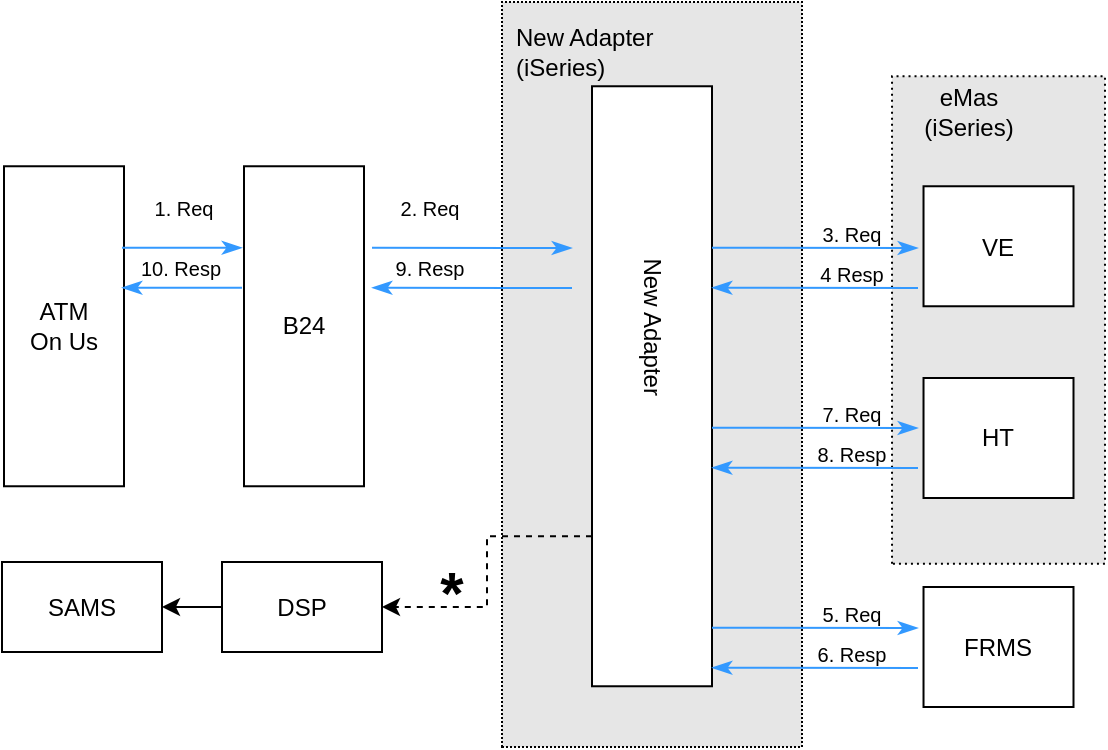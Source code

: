 <mxfile version="15.0.6" type="github" pages="3">
  <diagram id="a30It_QaZU8UN9rZ9jLV" name="Page-1">
    <mxGraphModel dx="782" dy="524" grid="1" gridSize="10" guides="1" tooltips="1" connect="1" arrows="1" fold="1" page="1" pageScale="1" pageWidth="850" pageHeight="1100" math="0" shadow="0">
      <root>
        <mxCell id="0" />
        <mxCell id="1" parent="0" />
        <mxCell id="jDqqMf6XWkAToaU_76NQ-110" value="" style="group" vertex="1" connectable="0" parent="1">
          <mxGeometry x="75" y="75" width="551.495" height="372.5" as="geometry" />
        </mxCell>
        <mxCell id="_QMskJpGgI7Bd4_K-1zA-3" value="" style="rounded=0;whiteSpace=wrap;html=1;dashed=1;rotation=-90;fillColor=#E6E6E6;dashPattern=1 1;" parent="jDqqMf6XWkAToaU_76NQ-110" vertex="1">
          <mxGeometry x="138.75" y="111.25" width="372.5" height="150" as="geometry" />
        </mxCell>
        <mxCell id="_QMskJpGgI7Bd4_K-1zA-7" value="" style="rounded=0;whiteSpace=wrap;html=1;dashed=1;rotation=-90;fillColor=#E6E6E6;dashPattern=1 2;" parent="jDqqMf6XWkAToaU_76NQ-110" vertex="1">
          <mxGeometry x="376.38" y="105.78" width="243.75" height="106.48" as="geometry" />
        </mxCell>
        <mxCell id="_QMskJpGgI7Bd4_K-1zA-6" value="New Adapter&lt;br&gt;(iSeries)" style="text;html=1;strokeColor=none;fillColor=none;align=left;verticalAlign=middle;whiteSpace=wrap;rounded=0;" parent="jDqqMf6XWkAToaU_76NQ-110" vertex="1">
          <mxGeometry x="255" y="15" width="100" height="20" as="geometry" />
        </mxCell>
        <mxCell id="_QMskJpGgI7Bd4_K-1zA-12" value="eMas&lt;br&gt;(iSeries)" style="text;html=1;strokeColor=none;fillColor=none;align=center;verticalAlign=middle;whiteSpace=wrap;rounded=0;" parent="jDqqMf6XWkAToaU_76NQ-110" vertex="1">
          <mxGeometry x="454.63" y="45" width="56.62" height="20" as="geometry" />
        </mxCell>
        <mxCell id="_QMskJpGgI7Bd4_K-1zA-15" value="" style="rounded=0;whiteSpace=wrap;html=1;rotation=-90;" parent="jDqqMf6XWkAToaU_76NQ-110" vertex="1">
          <mxGeometry x="-49" y="132.13" width="160" height="60" as="geometry" />
        </mxCell>
        <mxCell id="_QMskJpGgI7Bd4_K-1zA-16" value="" style="rounded=0;whiteSpace=wrap;html=1;rotation=-90;" parent="jDqqMf6XWkAToaU_76NQ-110" vertex="1">
          <mxGeometry x="71" y="132.13" width="160" height="60" as="geometry" />
        </mxCell>
        <mxCell id="_QMskJpGgI7Bd4_K-1zA-17" value="" style="rounded=0;whiteSpace=wrap;html=1;" parent="jDqqMf6XWkAToaU_76NQ-110" vertex="1">
          <mxGeometry y="280" width="80" height="45" as="geometry" />
        </mxCell>
        <mxCell id="jDqqMf6XWkAToaU_76NQ-46" style="edgeStyle=orthogonalEdgeStyle;rounded=0;orthogonalLoop=1;jettySize=auto;html=1;exitX=0;exitY=0.5;exitDx=0;exitDy=0;entryX=1;entryY=0.5;entryDx=0;entryDy=0;" edge="1" parent="jDqqMf6XWkAToaU_76NQ-110" source="_QMskJpGgI7Bd4_K-1zA-20" target="_QMskJpGgI7Bd4_K-1zA-17">
          <mxGeometry as="geometry" />
        </mxCell>
        <mxCell id="_QMskJpGgI7Bd4_K-1zA-20" value="" style="rounded=0;whiteSpace=wrap;html=1;" parent="jDqqMf6XWkAToaU_76NQ-110" vertex="1">
          <mxGeometry x="110" y="280" width="80" height="45" as="geometry" />
        </mxCell>
        <mxCell id="_QMskJpGgI7Bd4_K-1zA-21" value="ATM&lt;br&gt;On Us" style="text;html=1;strokeColor=none;fillColor=none;align=center;verticalAlign=middle;whiteSpace=wrap;rounded=0;" parent="jDqqMf6XWkAToaU_76NQ-110" vertex="1">
          <mxGeometry x="11" y="152.13" width="40" height="20" as="geometry" />
        </mxCell>
        <mxCell id="_QMskJpGgI7Bd4_K-1zA-22" value="B24" style="text;html=1;strokeColor=none;fillColor=none;align=center;verticalAlign=middle;whiteSpace=wrap;rounded=0;" parent="jDqqMf6XWkAToaU_76NQ-110" vertex="1">
          <mxGeometry x="131" y="152.13" width="40" height="20" as="geometry" />
        </mxCell>
        <mxCell id="jDqqMf6XWkAToaU_76NQ-44" style="edgeStyle=orthogonalEdgeStyle;rounded=0;orthogonalLoop=1;jettySize=auto;html=1;exitX=0.25;exitY=0;exitDx=0;exitDy=0;entryX=1;entryY=0.5;entryDx=0;entryDy=0;dashed=1;" edge="1" parent="jDqqMf6XWkAToaU_76NQ-110" source="_QMskJpGgI7Bd4_K-1zA-39" target="_QMskJpGgI7Bd4_K-1zA-20">
          <mxGeometry as="geometry" />
        </mxCell>
        <mxCell id="_QMskJpGgI7Bd4_K-1zA-39" value="" style="rounded=0;whiteSpace=wrap;html=1;rotation=-90;" parent="jDqqMf6XWkAToaU_76NQ-110" vertex="1">
          <mxGeometry x="175" y="162.13" width="300" height="60" as="geometry" />
        </mxCell>
        <mxCell id="_QMskJpGgI7Bd4_K-1zA-5" value="New Adapter" style="text;html=1;strokeColor=none;fillColor=none;align=center;verticalAlign=middle;whiteSpace=wrap;rounded=0;rotation=90;" parent="jDqqMf6XWkAToaU_76NQ-110" vertex="1">
          <mxGeometry x="233.75" y="152.13" width="182.5" height="20" as="geometry" />
        </mxCell>
        <mxCell id="jDqqMf6XWkAToaU_76NQ-1" value="SAMS" style="text;html=1;strokeColor=none;fillColor=none;align=center;verticalAlign=middle;whiteSpace=wrap;rounded=0;" vertex="1" parent="jDqqMf6XWkAToaU_76NQ-110">
          <mxGeometry x="20" y="292.5" width="40" height="20" as="geometry" />
        </mxCell>
        <mxCell id="jDqqMf6XWkAToaU_76NQ-2" value="DSP" style="text;html=1;strokeColor=none;fillColor=none;align=center;verticalAlign=middle;whiteSpace=wrap;rounded=0;" vertex="1" parent="jDqqMf6XWkAToaU_76NQ-110">
          <mxGeometry x="130" y="292.5" width="40" height="20" as="geometry" />
        </mxCell>
        <mxCell id="jDqqMf6XWkAToaU_76NQ-59" value="" style="rounded=0;whiteSpace=wrap;html=1;" vertex="1" parent="jDqqMf6XWkAToaU_76NQ-110">
          <mxGeometry x="460.76" y="92.13" width="74.99" height="60" as="geometry" />
        </mxCell>
        <mxCell id="jDqqMf6XWkAToaU_76NQ-66" value="" style="rounded=0;whiteSpace=wrap;html=1;" vertex="1" parent="jDqqMf6XWkAToaU_76NQ-110">
          <mxGeometry x="460.76" y="188" width="74.99" height="60" as="geometry" />
        </mxCell>
        <mxCell id="jDqqMf6XWkAToaU_76NQ-69" value="" style="rounded=0;whiteSpace=wrap;html=1;" vertex="1" parent="jDqqMf6XWkAToaU_76NQ-110">
          <mxGeometry x="460.76" y="292.5" width="74.99" height="60" as="geometry" />
        </mxCell>
        <mxCell id="jDqqMf6XWkAToaU_76NQ-70" value="VE" style="text;html=1;strokeColor=none;fillColor=none;align=center;verticalAlign=middle;whiteSpace=wrap;rounded=0;" vertex="1" parent="jDqqMf6XWkAToaU_76NQ-110">
          <mxGeometry x="478.26" y="113.38" width="40" height="20" as="geometry" />
        </mxCell>
        <mxCell id="jDqqMf6XWkAToaU_76NQ-71" value="HT" style="text;html=1;strokeColor=none;fillColor=none;align=center;verticalAlign=middle;whiteSpace=wrap;rounded=0;" vertex="1" parent="jDqqMf6XWkAToaU_76NQ-110">
          <mxGeometry x="478.26" y="208" width="40" height="20" as="geometry" />
        </mxCell>
        <mxCell id="jDqqMf6XWkAToaU_76NQ-72" value="FRMS" style="text;html=1;strokeColor=none;fillColor=none;align=center;verticalAlign=middle;whiteSpace=wrap;rounded=0;" vertex="1" parent="jDqqMf6XWkAToaU_76NQ-110">
          <mxGeometry x="478.26" y="312.5" width="40" height="20" as="geometry" />
        </mxCell>
        <mxCell id="jDqqMf6XWkAToaU_76NQ-77" value="" style="endArrow=classicThin;endFill=1;endSize=7;html=1;strokeColor=#3399FF;" edge="1" parent="jDqqMf6XWkAToaU_76NQ-110">
          <mxGeometry width="160" as="geometry">
            <mxPoint x="60" y="122.88" as="sourcePoint" />
            <mxPoint x="120" y="122.88" as="targetPoint" />
          </mxGeometry>
        </mxCell>
        <mxCell id="jDqqMf6XWkAToaU_76NQ-78" value="" style="endArrow=classicThin;endFill=1;endSize=7;html=1;strokeColor=#3399FF;" edge="1" parent="jDqqMf6XWkAToaU_76NQ-110">
          <mxGeometry width="160" as="geometry">
            <mxPoint x="185" y="122.88" as="sourcePoint" />
            <mxPoint x="285" y="123" as="targetPoint" />
          </mxGeometry>
        </mxCell>
        <mxCell id="jDqqMf6XWkAToaU_76NQ-82" value="" style="endArrow=classicThin;endFill=1;endSize=7;html=1;strokeColor=#3399FF;" edge="1" parent="jDqqMf6XWkAToaU_76NQ-110">
          <mxGeometry width="160" as="geometry">
            <mxPoint x="355" y="122.88" as="sourcePoint" />
            <mxPoint x="458" y="123" as="targetPoint" />
          </mxGeometry>
        </mxCell>
        <mxCell id="jDqqMf6XWkAToaU_76NQ-84" value="" style="endArrow=classicThin;endFill=1;endSize=7;html=1;strokeColor=#3399FF;" edge="1" parent="jDqqMf6XWkAToaU_76NQ-110">
          <mxGeometry width="160" as="geometry">
            <mxPoint x="355" y="212.88" as="sourcePoint" />
            <mxPoint x="458" y="213" as="targetPoint" />
          </mxGeometry>
        </mxCell>
        <mxCell id="jDqqMf6XWkAToaU_76NQ-85" value="" style="endArrow=classicThin;endFill=1;endSize=7;html=1;strokeColor=#3399FF;" edge="1" parent="jDqqMf6XWkAToaU_76NQ-110">
          <mxGeometry width="160" as="geometry">
            <mxPoint x="458" y="143" as="sourcePoint" />
            <mxPoint x="355" y="142.88" as="targetPoint" />
          </mxGeometry>
        </mxCell>
        <mxCell id="jDqqMf6XWkAToaU_76NQ-86" value="" style="endArrow=classicThin;endFill=1;endSize=7;html=1;strokeColor=#3399FF;" edge="1" parent="jDqqMf6XWkAToaU_76NQ-110">
          <mxGeometry width="160" as="geometry">
            <mxPoint x="458" y="233" as="sourcePoint" />
            <mxPoint x="355" y="232.88" as="targetPoint" />
          </mxGeometry>
        </mxCell>
        <mxCell id="jDqqMf6XWkAToaU_76NQ-87" value="" style="endArrow=classicThin;endFill=1;endSize=7;html=1;strokeColor=#3399FF;" edge="1" parent="jDqqMf6XWkAToaU_76NQ-110">
          <mxGeometry width="160" as="geometry">
            <mxPoint x="285" y="143" as="sourcePoint" />
            <mxPoint x="185" y="142.88" as="targetPoint" />
          </mxGeometry>
        </mxCell>
        <mxCell id="jDqqMf6XWkAToaU_76NQ-88" value="" style="endArrow=classicThin;endFill=1;endSize=7;html=1;strokeColor=#3399FF;" edge="1" parent="jDqqMf6XWkAToaU_76NQ-110">
          <mxGeometry width="160" as="geometry">
            <mxPoint x="120" y="142.88" as="sourcePoint" />
            <mxPoint x="60" y="142.88" as="targetPoint" />
          </mxGeometry>
        </mxCell>
        <mxCell id="jDqqMf6XWkAToaU_76NQ-89" value="" style="endArrow=classicThin;endFill=1;endSize=7;html=1;strokeColor=#3399FF;" edge="1" parent="jDqqMf6XWkAToaU_76NQ-110">
          <mxGeometry width="160" as="geometry">
            <mxPoint x="355" y="312.88" as="sourcePoint" />
            <mxPoint x="458" y="313" as="targetPoint" />
          </mxGeometry>
        </mxCell>
        <mxCell id="jDqqMf6XWkAToaU_76NQ-90" value="" style="endArrow=classicThin;endFill=1;endSize=7;html=1;strokeColor=#3399FF;" edge="1" parent="jDqqMf6XWkAToaU_76NQ-110">
          <mxGeometry width="160" as="geometry">
            <mxPoint x="458" y="333" as="sourcePoint" />
            <mxPoint x="355" y="332.88" as="targetPoint" />
          </mxGeometry>
        </mxCell>
        <mxCell id="jDqqMf6XWkAToaU_76NQ-91" value="&lt;font style=&quot;font-size: 10px&quot;&gt;1. Req&lt;/font&gt;" style="text;html=1;strokeColor=none;fillColor=none;align=center;verticalAlign=middle;whiteSpace=wrap;rounded=0;" vertex="1" parent="jDqqMf6XWkAToaU_76NQ-110">
          <mxGeometry x="71" y="93.38" width="40" height="20" as="geometry" />
        </mxCell>
        <mxCell id="jDqqMf6XWkAToaU_76NQ-92" value="&lt;font style=&quot;font-size: 10px&quot;&gt;2. Req&lt;/font&gt;" style="text;html=1;strokeColor=none;fillColor=none;align=center;verticalAlign=middle;whiteSpace=wrap;rounded=0;" vertex="1" parent="jDqqMf6XWkAToaU_76NQ-110">
          <mxGeometry x="193.75" y="93.38" width="40" height="20" as="geometry" />
        </mxCell>
        <mxCell id="jDqqMf6XWkAToaU_76NQ-93" value="&lt;font style=&quot;font-size: 10px&quot;&gt;3. Req&lt;/font&gt;" style="text;html=1;strokeColor=none;fillColor=none;align=center;verticalAlign=middle;whiteSpace=wrap;rounded=0;" vertex="1" parent="jDqqMf6XWkAToaU_76NQ-110">
          <mxGeometry x="405" y="105.78" width="40" height="20" as="geometry" />
        </mxCell>
        <mxCell id="jDqqMf6XWkAToaU_76NQ-94" value="&lt;font style=&quot;font-size: 10px&quot;&gt;4 Resp&lt;/font&gt;" style="text;html=1;strokeColor=none;fillColor=none;align=center;verticalAlign=middle;whiteSpace=wrap;rounded=0;" vertex="1" parent="jDqqMf6XWkAToaU_76NQ-110">
          <mxGeometry x="405" y="125.78" width="40" height="20" as="geometry" />
        </mxCell>
        <mxCell id="jDqqMf6XWkAToaU_76NQ-97" value="&lt;font style=&quot;font-size: 10px&quot;&gt;7. Req&lt;/font&gt;" style="text;html=1;strokeColor=none;fillColor=none;align=center;verticalAlign=middle;whiteSpace=wrap;rounded=0;" vertex="1" parent="jDqqMf6XWkAToaU_76NQ-110">
          <mxGeometry x="405" y="195.78" width="40" height="20" as="geometry" />
        </mxCell>
        <mxCell id="jDqqMf6XWkAToaU_76NQ-98" value="&lt;font style=&quot;font-size: 10px&quot;&gt;8. Resp&lt;/font&gt;" style="text;html=1;strokeColor=none;fillColor=none;align=center;verticalAlign=middle;whiteSpace=wrap;rounded=0;" vertex="1" parent="jDqqMf6XWkAToaU_76NQ-110">
          <mxGeometry x="405" y="215.78" width="40" height="20" as="geometry" />
        </mxCell>
        <mxCell id="jDqqMf6XWkAToaU_76NQ-99" value="&lt;font style=&quot;font-size: 10px&quot;&gt;5. Req&lt;/font&gt;" style="text;html=1;strokeColor=none;fillColor=none;align=center;verticalAlign=middle;whiteSpace=wrap;rounded=0;" vertex="1" parent="jDqqMf6XWkAToaU_76NQ-110">
          <mxGeometry x="405" y="295.78" width="40" height="20" as="geometry" />
        </mxCell>
        <mxCell id="jDqqMf6XWkAToaU_76NQ-100" value="&lt;font style=&quot;font-size: 10px&quot;&gt;6. Resp&lt;/font&gt;" style="text;html=1;strokeColor=none;fillColor=none;align=center;verticalAlign=middle;whiteSpace=wrap;rounded=0;" vertex="1" parent="jDqqMf6XWkAToaU_76NQ-110">
          <mxGeometry x="405" y="315.78" width="40" height="20" as="geometry" />
        </mxCell>
        <mxCell id="jDqqMf6XWkAToaU_76NQ-101" value="*" style="text;html=1;strokeColor=none;fillColor=none;align=center;verticalAlign=middle;whiteSpace=wrap;rounded=0;fontSize=30;fontStyle=1" vertex="1" parent="jDqqMf6XWkAToaU_76NQ-110">
          <mxGeometry x="205" y="285" width="40" height="20" as="geometry" />
        </mxCell>
        <mxCell id="jDqqMf6XWkAToaU_76NQ-105" value="&lt;font style=&quot;font-size: 10px&quot;&gt;9. Resp&lt;/font&gt;" style="text;html=1;strokeColor=none;fillColor=none;align=center;verticalAlign=middle;whiteSpace=wrap;rounded=0;" vertex="1" parent="jDqqMf6XWkAToaU_76NQ-110">
          <mxGeometry x="193.75" y="123.38" width="40" height="20" as="geometry" />
        </mxCell>
        <mxCell id="jDqqMf6XWkAToaU_76NQ-108" value="&lt;font style=&quot;font-size: 10px&quot;&gt;10. Resp&lt;/font&gt;" style="text;html=1;strokeColor=none;fillColor=none;align=center;verticalAlign=middle;whiteSpace=wrap;rounded=0;" vertex="1" parent="jDqqMf6XWkAToaU_76NQ-110">
          <mxGeometry x="65" y="123.38" width="48.75" height="20" as="geometry" />
        </mxCell>
      </root>
    </mxGraphModel>
  </diagram>
  <diagram id="IFsKflA11DQL7l47XjBM" name="Page-2">
    <mxGraphModel dx="1117" dy="749" grid="1" gridSize="10" guides="1" tooltips="1" connect="1" arrows="1" fold="1" page="1" pageScale="1" pageWidth="850" pageHeight="1100" math="0" shadow="0">
      <root>
        <mxCell id="NU0HpdTUqvN4lH4DwTzJ-0" />
        <mxCell id="NU0HpdTUqvN4lH4DwTzJ-1" parent="NU0HpdTUqvN4lH4DwTzJ-0" />
        <mxCell id="NU0HpdTUqvN4lH4DwTzJ-3" value="" style="rounded=0;whiteSpace=wrap;html=1;dashed=1;rotation=-90;fillColor=#E6E6E6;dashPattern=1 1;" vertex="1" parent="NU0HpdTUqvN4lH4DwTzJ-1">
          <mxGeometry x="176.88" y="223.13" width="446.25" height="150" as="geometry" />
        </mxCell>
        <mxCell id="NU0HpdTUqvN4lH4DwTzJ-4" value="" style="rounded=0;whiteSpace=wrap;html=1;dashed=1;rotation=-90;fillColor=#E6E6E6;dashPattern=1 2;" vertex="1" parent="NU0HpdTUqvN4lH4DwTzJ-1">
          <mxGeometry x="451.38" y="180.78" width="243.75" height="106.48" as="geometry" />
        </mxCell>
        <mxCell id="NU0HpdTUqvN4lH4DwTzJ-5" value="New Adapter&lt;br&gt;(iSeries)" style="text;html=1;strokeColor=none;fillColor=none;align=left;verticalAlign=middle;whiteSpace=wrap;rounded=0;" vertex="1" parent="NU0HpdTUqvN4lH4DwTzJ-1">
          <mxGeometry x="330" y="90" width="100" height="20" as="geometry" />
        </mxCell>
        <mxCell id="NU0HpdTUqvN4lH4DwTzJ-6" value="eMas&lt;br&gt;(iSeries)" style="text;html=1;strokeColor=none;fillColor=none;align=center;verticalAlign=middle;whiteSpace=wrap;rounded=0;" vertex="1" parent="NU0HpdTUqvN4lH4DwTzJ-1">
          <mxGeometry x="529.63" y="120" width="56.62" height="20" as="geometry" />
        </mxCell>
        <mxCell id="NU0HpdTUqvN4lH4DwTzJ-7" value="" style="rounded=0;whiteSpace=wrap;html=1;rotation=-90;" vertex="1" parent="NU0HpdTUqvN4lH4DwTzJ-1">
          <mxGeometry x="26" y="207.13" width="160" height="60" as="geometry" />
        </mxCell>
        <mxCell id="NU0HpdTUqvN4lH4DwTzJ-54" style="edgeStyle=none;rounded=0;jumpSize=0;orthogonalLoop=1;jettySize=auto;html=0;exitX=0.414;exitY=-0.06;exitDx=0;exitDy=0;entryX=0;entryY=0.25;entryDx=0;entryDy=0;labelBackgroundColor=none;fontSize=30;fontColor=none;endArrow=classicThin;endFill=1;endSize=7;sourcePerimeterSpacing=2;targetPerimeterSpacing=7;strokeWidth=1;verticalAlign=middle;strokeColor=#3399FF;exitPerimeter=0;" edge="1" parent="NU0HpdTUqvN4lH4DwTzJ-1" source="NU0HpdTUqvN4lH4DwTzJ-46" target="NU0HpdTUqvN4lH4DwTzJ-8">
          <mxGeometry relative="1" as="geometry" />
        </mxCell>
        <mxCell id="NU0HpdTUqvN4lH4DwTzJ-55" style="edgeStyle=none;rounded=0;jumpSize=0;orthogonalLoop=1;jettySize=auto;html=0;exitX=0;exitY=0.75;exitDx=0;exitDy=0;labelBackgroundColor=none;fontSize=30;fontColor=none;endArrow=classicThin;endFill=1;endSize=7;sourcePerimeterSpacing=7;targetPerimeterSpacing=2;strokeColor=#3399FF;strokeWidth=1;verticalAlign=middle;" edge="1" parent="NU0HpdTUqvN4lH4DwTzJ-1" source="NU0HpdTUqvN4lH4DwTzJ-8">
          <mxGeometry relative="1" as="geometry">
            <mxPoint x="241" y="350" as="targetPoint" />
          </mxGeometry>
        </mxCell>
        <mxCell id="NU0HpdTUqvN4lH4DwTzJ-8" value="" style="rounded=0;whiteSpace=wrap;html=1;rotation=-90;" vertex="1" parent="NU0HpdTUqvN4lH4DwTzJ-1">
          <mxGeometry x="146" y="207.13" width="160" height="60" as="geometry" />
        </mxCell>
        <mxCell id="NU0HpdTUqvN4lH4DwTzJ-9" value="" style="rounded=0;whiteSpace=wrap;html=1;" vertex="1" parent="NU0HpdTUqvN4lH4DwTzJ-1">
          <mxGeometry x="71" y="450" width="80" height="45" as="geometry" />
        </mxCell>
        <mxCell id="NU0HpdTUqvN4lH4DwTzJ-10" style="edgeStyle=orthogonalEdgeStyle;rounded=0;orthogonalLoop=1;jettySize=auto;html=1;exitX=0;exitY=0.5;exitDx=0;exitDy=0;entryX=1;entryY=0.5;entryDx=0;entryDy=0;" edge="1" parent="NU0HpdTUqvN4lH4DwTzJ-1" source="NU0HpdTUqvN4lH4DwTzJ-11" target="NU0HpdTUqvN4lH4DwTzJ-9">
          <mxGeometry x="71" y="122" as="geometry" />
        </mxCell>
        <mxCell id="NU0HpdTUqvN4lH4DwTzJ-11" value="" style="rounded=0;whiteSpace=wrap;html=1;" vertex="1" parent="NU0HpdTUqvN4lH4DwTzJ-1">
          <mxGeometry x="181" y="450" width="80" height="45" as="geometry" />
        </mxCell>
        <mxCell id="NU0HpdTUqvN4lH4DwTzJ-12" value="ATM&lt;br&gt;On Us" style="text;html=1;strokeColor=none;fillColor=none;align=center;verticalAlign=middle;whiteSpace=wrap;rounded=0;" vertex="1" parent="NU0HpdTUqvN4lH4DwTzJ-1">
          <mxGeometry x="86" y="227.13" width="40" height="20" as="geometry" />
        </mxCell>
        <mxCell id="NU0HpdTUqvN4lH4DwTzJ-13" value="B24" style="text;html=1;strokeColor=none;fillColor=none;align=center;verticalAlign=middle;whiteSpace=wrap;rounded=0;" vertex="1" parent="NU0HpdTUqvN4lH4DwTzJ-1">
          <mxGeometry x="206" y="227.13" width="40" height="20" as="geometry" />
        </mxCell>
        <mxCell id="NU0HpdTUqvN4lH4DwTzJ-14" style="edgeStyle=orthogonalEdgeStyle;rounded=0;orthogonalLoop=1;jettySize=auto;html=1;exitX=0.25;exitY=0;exitDx=0;exitDy=0;entryX=1;entryY=0.5;entryDx=0;entryDy=0;dashed=1;" edge="1" parent="NU0HpdTUqvN4lH4DwTzJ-1" source="NU0HpdTUqvN4lH4DwTzJ-15" target="NU0HpdTUqvN4lH4DwTzJ-11">
          <mxGeometry x="75" y="75" as="geometry" />
        </mxCell>
        <mxCell id="NU0HpdTUqvN4lH4DwTzJ-15" value="" style="rounded=0;whiteSpace=wrap;html=1;rotation=-90;" vertex="1" parent="NU0HpdTUqvN4lH4DwTzJ-1">
          <mxGeometry x="250" y="237.13" width="300" height="60" as="geometry" />
        </mxCell>
        <mxCell id="NU0HpdTUqvN4lH4DwTzJ-16" value="New Adapter" style="text;html=1;strokeColor=none;fillColor=none;align=center;verticalAlign=middle;whiteSpace=wrap;rounded=0;rotation=90;" vertex="1" parent="NU0HpdTUqvN4lH4DwTzJ-1">
          <mxGeometry x="308.75" y="227.13" width="182.5" height="20" as="geometry" />
        </mxCell>
        <mxCell id="NU0HpdTUqvN4lH4DwTzJ-17" value="SAMS" style="text;html=1;strokeColor=none;fillColor=none;align=center;verticalAlign=middle;whiteSpace=wrap;rounded=0;" vertex="1" parent="NU0HpdTUqvN4lH4DwTzJ-1">
          <mxGeometry x="91" y="462.5" width="40" height="20" as="geometry" />
        </mxCell>
        <mxCell id="NU0HpdTUqvN4lH4DwTzJ-18" value="DSP" style="text;html=1;strokeColor=none;fillColor=none;align=center;verticalAlign=middle;whiteSpace=wrap;rounded=0;" vertex="1" parent="NU0HpdTUqvN4lH4DwTzJ-1">
          <mxGeometry x="201" y="462.5" width="40" height="20" as="geometry" />
        </mxCell>
        <mxCell id="NU0HpdTUqvN4lH4DwTzJ-19" value="" style="rounded=0;whiteSpace=wrap;html=1;" vertex="1" parent="NU0HpdTUqvN4lH4DwTzJ-1">
          <mxGeometry x="535.76" y="167.13" width="74.99" height="60" as="geometry" />
        </mxCell>
        <mxCell id="NU0HpdTUqvN4lH4DwTzJ-20" value="" style="rounded=0;whiteSpace=wrap;html=1;" vertex="1" parent="NU0HpdTUqvN4lH4DwTzJ-1">
          <mxGeometry x="535.76" y="263" width="74.99" height="60" as="geometry" />
        </mxCell>
        <mxCell id="NU0HpdTUqvN4lH4DwTzJ-21" value="" style="rounded=0;whiteSpace=wrap;html=1;" vertex="1" parent="NU0HpdTUqvN4lH4DwTzJ-1">
          <mxGeometry x="535.76" y="367.5" width="74.99" height="60" as="geometry" />
        </mxCell>
        <mxCell id="NU0HpdTUqvN4lH4DwTzJ-22" value="VE" style="text;html=1;strokeColor=none;fillColor=none;align=center;verticalAlign=middle;whiteSpace=wrap;rounded=0;" vertex="1" parent="NU0HpdTUqvN4lH4DwTzJ-1">
          <mxGeometry x="553.26" y="188.38" width="40" height="20" as="geometry" />
        </mxCell>
        <mxCell id="NU0HpdTUqvN4lH4DwTzJ-23" value="HT" style="text;html=1;strokeColor=none;fillColor=none;align=center;verticalAlign=middle;whiteSpace=wrap;rounded=0;" vertex="1" parent="NU0HpdTUqvN4lH4DwTzJ-1">
          <mxGeometry x="553.26" y="283" width="40" height="20" as="geometry" />
        </mxCell>
        <mxCell id="NU0HpdTUqvN4lH4DwTzJ-24" value="FRMS" style="text;html=1;strokeColor=none;fillColor=none;align=center;verticalAlign=middle;whiteSpace=wrap;rounded=0;" vertex="1" parent="NU0HpdTUqvN4lH4DwTzJ-1">
          <mxGeometry x="553.26" y="387.5" width="40" height="20" as="geometry" />
        </mxCell>
        <mxCell id="NU0HpdTUqvN4lH4DwTzJ-25" value="" style="endArrow=classicThin;endFill=1;endSize=7;html=1;strokeColor=#3399FF;" edge="1" parent="NU0HpdTUqvN4lH4DwTzJ-1">
          <mxGeometry x="75" y="75" width="160" as="geometry">
            <mxPoint x="135" y="197.88" as="sourcePoint" />
            <mxPoint x="195" y="197.88" as="targetPoint" />
          </mxGeometry>
        </mxCell>
        <mxCell id="NU0HpdTUqvN4lH4DwTzJ-26" value="" style="endArrow=classicThin;endFill=1;endSize=7;html=1;strokeColor=#3399FF;" edge="1" parent="NU0HpdTUqvN4lH4DwTzJ-1">
          <mxGeometry x="75" y="75" width="160" as="geometry">
            <mxPoint x="260" y="197.88" as="sourcePoint" />
            <mxPoint x="360" y="198" as="targetPoint" />
          </mxGeometry>
        </mxCell>
        <mxCell id="NU0HpdTUqvN4lH4DwTzJ-27" value="" style="endArrow=classicThin;endFill=1;endSize=7;html=1;strokeColor=#3399FF;" edge="1" parent="NU0HpdTUqvN4lH4DwTzJ-1">
          <mxGeometry x="75" y="75" width="160" as="geometry">
            <mxPoint x="430" y="197.88" as="sourcePoint" />
            <mxPoint x="533" y="198" as="targetPoint" />
          </mxGeometry>
        </mxCell>
        <mxCell id="NU0HpdTUqvN4lH4DwTzJ-28" value="" style="endArrow=classicThin;endFill=1;endSize=7;html=1;strokeColor=#3399FF;" edge="1" parent="NU0HpdTUqvN4lH4DwTzJ-1">
          <mxGeometry x="75" y="75" width="160" as="geometry">
            <mxPoint x="430" y="287.88" as="sourcePoint" />
            <mxPoint x="533" y="288" as="targetPoint" />
          </mxGeometry>
        </mxCell>
        <mxCell id="NU0HpdTUqvN4lH4DwTzJ-29" value="" style="endArrow=classicThin;endFill=1;endSize=7;html=1;strokeColor=#3399FF;" edge="1" parent="NU0HpdTUqvN4lH4DwTzJ-1">
          <mxGeometry x="75" y="75" width="160" as="geometry">
            <mxPoint x="533" y="218" as="sourcePoint" />
            <mxPoint x="430" y="217.88" as="targetPoint" />
          </mxGeometry>
        </mxCell>
        <mxCell id="NU0HpdTUqvN4lH4DwTzJ-30" value="" style="endArrow=classicThin;endFill=1;endSize=7;html=1;strokeColor=#3399FF;" edge="1" parent="NU0HpdTUqvN4lH4DwTzJ-1">
          <mxGeometry x="75" y="75" width="160" as="geometry">
            <mxPoint x="533" y="308" as="sourcePoint" />
            <mxPoint x="430" y="307.88" as="targetPoint" />
          </mxGeometry>
        </mxCell>
        <mxCell id="NU0HpdTUqvN4lH4DwTzJ-31" value="" style="endArrow=classicThin;endFill=1;endSize=7;html=1;strokeColor=#3399FF;" edge="1" parent="NU0HpdTUqvN4lH4DwTzJ-1">
          <mxGeometry x="75" y="75" width="160" as="geometry">
            <mxPoint x="360" y="218" as="sourcePoint" />
            <mxPoint x="260" y="217.88" as="targetPoint" />
          </mxGeometry>
        </mxCell>
        <mxCell id="NU0HpdTUqvN4lH4DwTzJ-32" value="" style="endArrow=classicThin;endFill=1;endSize=7;html=1;strokeColor=#3399FF;" edge="1" parent="NU0HpdTUqvN4lH4DwTzJ-1">
          <mxGeometry x="75" y="75" width="160" as="geometry">
            <mxPoint x="195" y="217.88" as="sourcePoint" />
            <mxPoint x="135" y="217.88" as="targetPoint" />
          </mxGeometry>
        </mxCell>
        <mxCell id="NU0HpdTUqvN4lH4DwTzJ-33" value="" style="endArrow=classicThin;endFill=1;endSize=7;html=1;strokeColor=#3399FF;" edge="1" parent="NU0HpdTUqvN4lH4DwTzJ-1">
          <mxGeometry x="75" y="75" width="160" as="geometry">
            <mxPoint x="430" y="387.88" as="sourcePoint" />
            <mxPoint x="533" y="388" as="targetPoint" />
          </mxGeometry>
        </mxCell>
        <mxCell id="NU0HpdTUqvN4lH4DwTzJ-34" value="" style="endArrow=classicThin;endFill=1;endSize=7;html=1;strokeColor=#3399FF;" edge="1" parent="NU0HpdTUqvN4lH4DwTzJ-1">
          <mxGeometry x="75" y="75" width="160" as="geometry">
            <mxPoint x="533" y="408" as="sourcePoint" />
            <mxPoint x="430" y="407.88" as="targetPoint" />
          </mxGeometry>
        </mxCell>
        <mxCell id="NU0HpdTUqvN4lH4DwTzJ-35" value="&lt;font style=&quot;font-size: 10px&quot;&gt;1. Req&lt;/font&gt;" style="text;html=1;strokeColor=none;fillColor=none;align=center;verticalAlign=middle;whiteSpace=wrap;rounded=0;" vertex="1" parent="NU0HpdTUqvN4lH4DwTzJ-1">
          <mxGeometry x="146" y="168.38" width="40" height="20" as="geometry" />
        </mxCell>
        <mxCell id="NU0HpdTUqvN4lH4DwTzJ-36" value="&lt;font style=&quot;font-size: 10px&quot;&gt;2. Req&lt;/font&gt;" style="text;html=1;strokeColor=none;fillColor=none;align=center;verticalAlign=middle;whiteSpace=wrap;rounded=0;" vertex="1" parent="NU0HpdTUqvN4lH4DwTzJ-1">
          <mxGeometry x="268.75" y="168.38" width="40" height="20" as="geometry" />
        </mxCell>
        <mxCell id="NU0HpdTUqvN4lH4DwTzJ-37" value="&lt;font style=&quot;font-size: 10px&quot;&gt;3. Req&lt;/font&gt;" style="text;html=1;strokeColor=none;fillColor=none;align=center;verticalAlign=middle;whiteSpace=wrap;rounded=0;" vertex="1" parent="NU0HpdTUqvN4lH4DwTzJ-1">
          <mxGeometry x="480" y="180.78" width="40" height="20" as="geometry" />
        </mxCell>
        <mxCell id="NU0HpdTUqvN4lH4DwTzJ-38" value="&lt;font style=&quot;font-size: 10px&quot;&gt;4 Resp&lt;/font&gt;" style="text;html=1;strokeColor=none;fillColor=none;align=center;verticalAlign=middle;whiteSpace=wrap;rounded=0;" vertex="1" parent="NU0HpdTUqvN4lH4DwTzJ-1">
          <mxGeometry x="480" y="200.78" width="40" height="20" as="geometry" />
        </mxCell>
        <mxCell id="NU0HpdTUqvN4lH4DwTzJ-39" value="&lt;font style=&quot;font-size: 10px&quot;&gt;7. Req&lt;/font&gt;" style="text;html=1;strokeColor=none;fillColor=none;align=center;verticalAlign=middle;whiteSpace=wrap;rounded=0;" vertex="1" parent="NU0HpdTUqvN4lH4DwTzJ-1">
          <mxGeometry x="480" y="270.78" width="40" height="20" as="geometry" />
        </mxCell>
        <mxCell id="NU0HpdTUqvN4lH4DwTzJ-40" value="&lt;font style=&quot;font-size: 10px&quot;&gt;8. Resp&lt;/font&gt;" style="text;html=1;strokeColor=none;fillColor=none;align=center;verticalAlign=middle;whiteSpace=wrap;rounded=0;" vertex="1" parent="NU0HpdTUqvN4lH4DwTzJ-1">
          <mxGeometry x="480" y="290.78" width="40" height="20" as="geometry" />
        </mxCell>
        <mxCell id="NU0HpdTUqvN4lH4DwTzJ-41" value="&lt;font style=&quot;font-size: 10px&quot;&gt;5. Req&lt;/font&gt;" style="text;html=1;strokeColor=none;fillColor=none;align=center;verticalAlign=middle;whiteSpace=wrap;rounded=0;" vertex="1" parent="NU0HpdTUqvN4lH4DwTzJ-1">
          <mxGeometry x="480" y="370.78" width="40" height="20" as="geometry" />
        </mxCell>
        <mxCell id="NU0HpdTUqvN4lH4DwTzJ-42" value="&lt;font style=&quot;font-size: 10px&quot;&gt;6. Resp&lt;/font&gt;" style="text;html=1;strokeColor=none;fillColor=none;align=center;verticalAlign=middle;whiteSpace=wrap;rounded=0;" vertex="1" parent="NU0HpdTUqvN4lH4DwTzJ-1">
          <mxGeometry x="480" y="390.78" width="40" height="20" as="geometry" />
        </mxCell>
        <mxCell id="NU0HpdTUqvN4lH4DwTzJ-43" value="*" style="text;html=1;strokeColor=none;fillColor=none;align=center;verticalAlign=middle;whiteSpace=wrap;rounded=0;fontSize=30;fontStyle=1" vertex="1" parent="NU0HpdTUqvN4lH4DwTzJ-1">
          <mxGeometry x="280" y="442.5" width="40" height="20" as="geometry" />
        </mxCell>
        <mxCell id="NU0HpdTUqvN4lH4DwTzJ-44" value="&lt;font style=&quot;font-size: 10px&quot;&gt;9. Resp&lt;/font&gt;" style="text;html=1;strokeColor=none;fillColor=none;align=center;verticalAlign=middle;whiteSpace=wrap;rounded=0;" vertex="1" parent="NU0HpdTUqvN4lH4DwTzJ-1">
          <mxGeometry x="268.75" y="198.38" width="40" height="20" as="geometry" />
        </mxCell>
        <mxCell id="NU0HpdTUqvN4lH4DwTzJ-45" value="&lt;font style=&quot;font-size: 10px&quot;&gt;12. Resp&lt;/font&gt;" style="text;html=1;strokeColor=none;fillColor=none;align=center;verticalAlign=middle;whiteSpace=wrap;rounded=0;" vertex="1" parent="NU0HpdTUqvN4lH4DwTzJ-1">
          <mxGeometry x="140" y="198.38" width="48.75" height="20" as="geometry" />
        </mxCell>
        <mxCell id="NU0HpdTUqvN4lH4DwTzJ-46" value="" style="rounded=0;whiteSpace=wrap;html=1;fontSize=30;" vertex="1" parent="NU0HpdTUqvN4lH4DwTzJ-1">
          <mxGeometry x="161" y="357.5" width="120" height="70" as="geometry" />
        </mxCell>
        <mxCell id="NU0HpdTUqvN4lH4DwTzJ-47" value="Prima / Bersama / Link / BSM / Mantap" style="text;html=1;strokeColor=none;fillColor=none;align=center;verticalAlign=middle;whiteSpace=wrap;rounded=0;" vertex="1" parent="NU0HpdTUqvN4lH4DwTzJ-1">
          <mxGeometry x="166" y="382.5" width="110" height="20" as="geometry" />
        </mxCell>
        <mxCell id="NU0HpdTUqvN4lH4DwTzJ-57" value="&lt;font style=&quot;font-size: 10px&quot;&gt;11. Resp&lt;/font&gt;" style="text;html=1;strokeColor=none;fillColor=none;align=center;verticalAlign=middle;whiteSpace=wrap;rounded=0;" vertex="1" parent="NU0HpdTUqvN4lH4DwTzJ-1">
          <mxGeometry x="160" y="330" width="46" height="20" as="geometry" />
        </mxCell>
        <mxCell id="NU0HpdTUqvN4lH4DwTzJ-58" value="&lt;font style=&quot;font-size: 10px&quot;&gt;10. Req&lt;/font&gt;" style="text;html=1;strokeColor=none;fillColor=none;align=center;verticalAlign=middle;whiteSpace=wrap;rounded=0;" vertex="1" parent="NU0HpdTUqvN4lH4DwTzJ-1">
          <mxGeometry x="250" y="330" width="40" height="20" as="geometry" />
        </mxCell>
      </root>
    </mxGraphModel>
  </diagram>
  <diagram id="U6sSxW0YwA4zH4IeYlxl" name="Page-3">
    <mxGraphModel dx="782" dy="524" grid="1" gridSize="10" guides="1" tooltips="1" connect="1" arrows="1" fold="1" page="1" pageScale="1" pageWidth="850" pageHeight="1100" math="0" shadow="0">
      <root>
        <mxCell id="3ujkk3ylrdmF9PnqI7pi-0" />
        <mxCell id="3ujkk3ylrdmF9PnqI7pi-1" parent="3ujkk3ylrdmF9PnqI7pi-0" />
      </root>
    </mxGraphModel>
  </diagram>
</mxfile>
